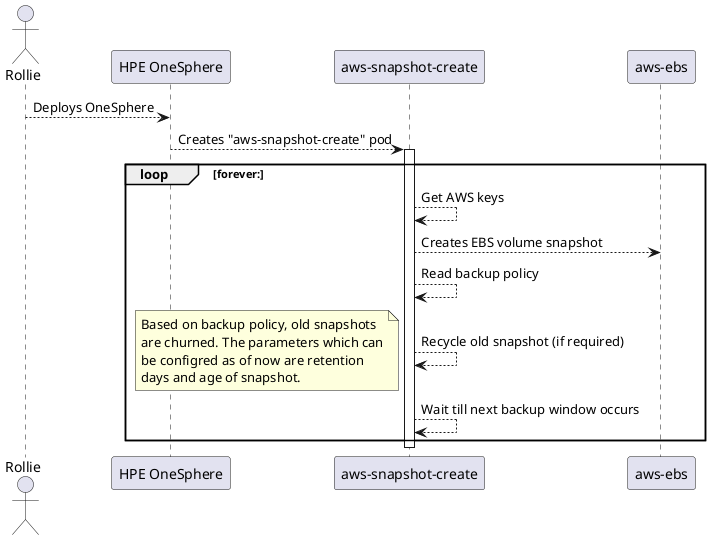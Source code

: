 @startuml

actor Rollie

participant "HPE OneSphere"
participant "aws-snapshot-create"
participant "aws-ebs"


Rollie --> "HPE OneSphere": Deploys OneSphere
"HPE OneSphere" --> "aws-snapshot-create": Creates "aws-snapshot-create" pod

activate "aws-snapshot-create"
loop forever:
    "aws-snapshot-create" --> "aws-snapshot-create": Get AWS keys
    "aws-snapshot-create" --> "aws-ebs": Creates EBS volume snapshot
    "aws-snapshot-create" --> "aws-snapshot-create": Read backup policy
    "aws-snapshot-create" --> "aws-snapshot-create": Recycle old snapshot (if required)
     note left
        Based on backup policy, old snapshots
        are churned. The parameters which can
        be configred as of now are retention
        days and age of snapshot.
     end note
    "aws-snapshot-create" --> "aws-snapshot-create": Wait till next backup window occurs
end
deactivate "aws-snapshot-create"

@enduml